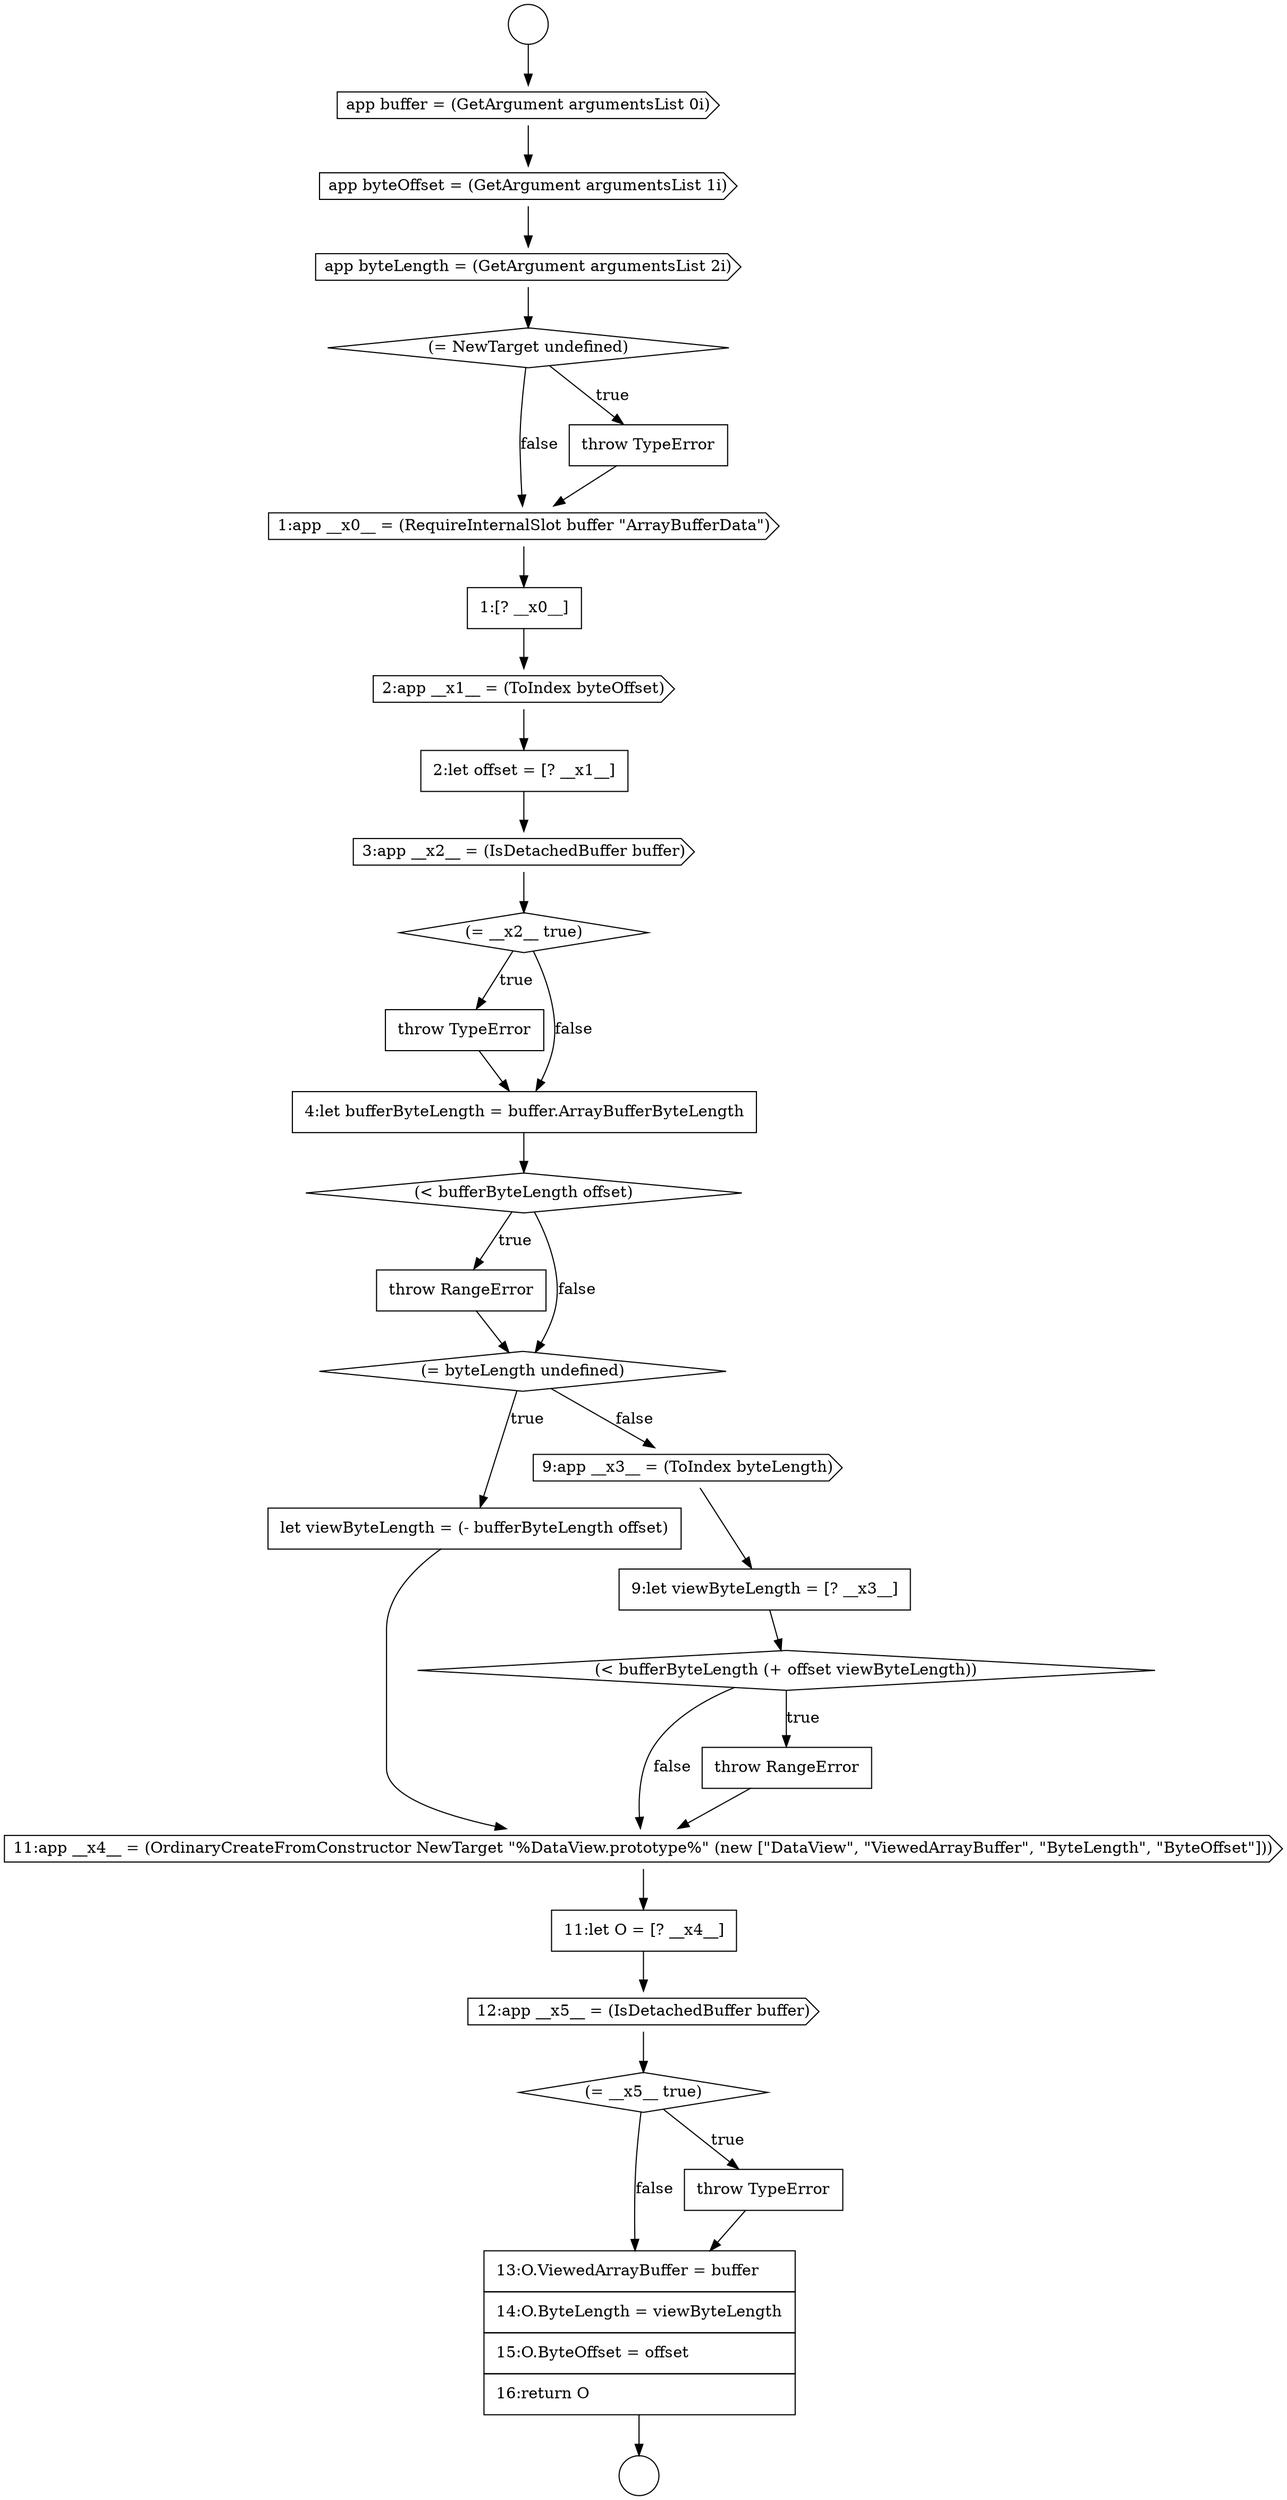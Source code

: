 digraph {
  node17759 [shape=diamond, label=<<font color="black">(&lt; bufferByteLength (+ offset viewByteLength))</font>> color="black" fillcolor="white" style=filled]
  node17751 [shape=none, margin=0, label=<<font color="black">
    <table border="0" cellborder="1" cellspacing="0" cellpadding="10">
      <tr><td align="left">throw TypeError</td></tr>
    </table>
  </font>> color="black" fillcolor="white" style=filled]
  node17747 [shape=cds, label=<<font color="black">2:app __x1__ = (ToIndex byteOffset)</font>> color="black" fillcolor="white" style=filled]
  node17752 [shape=none, margin=0, label=<<font color="black">
    <table border="0" cellborder="1" cellspacing="0" cellpadding="10">
      <tr><td align="left">4:let bufferByteLength = buffer.ArrayBufferByteLength</td></tr>
    </table>
  </font>> color="black" fillcolor="white" style=filled]
  node17748 [shape=none, margin=0, label=<<font color="black">
    <table border="0" cellborder="1" cellspacing="0" cellpadding="10">
      <tr><td align="left">2:let offset = [? __x1__]</td></tr>
    </table>
  </font>> color="black" fillcolor="white" style=filled]
  node17754 [shape=none, margin=0, label=<<font color="black">
    <table border="0" cellborder="1" cellspacing="0" cellpadding="10">
      <tr><td align="left">throw RangeError</td></tr>
    </table>
  </font>> color="black" fillcolor="white" style=filled]
  node17758 [shape=none, margin=0, label=<<font color="black">
    <table border="0" cellborder="1" cellspacing="0" cellpadding="10">
      <tr><td align="left">9:let viewByteLength = [? __x3__]</td></tr>
    </table>
  </font>> color="black" fillcolor="white" style=filled]
  node17745 [shape=cds, label=<<font color="black">1:app __x0__ = (RequireInternalSlot buffer &quot;ArrayBufferData&quot;)</font>> color="black" fillcolor="white" style=filled]
  node17750 [shape=diamond, label=<<font color="black">(= __x2__ true)</font>> color="black" fillcolor="white" style=filled]
  node17746 [shape=none, margin=0, label=<<font color="black">
    <table border="0" cellborder="1" cellspacing="0" cellpadding="10">
      <tr><td align="left">1:[? __x0__]</td></tr>
    </table>
  </font>> color="black" fillcolor="white" style=filled]
  node17766 [shape=none, margin=0, label=<<font color="black">
    <table border="0" cellborder="1" cellspacing="0" cellpadding="10">
      <tr><td align="left">13:O.ViewedArrayBuffer = buffer</td></tr>
      <tr><td align="left">14:O.ByteLength = viewByteLength</td></tr>
      <tr><td align="left">15:O.ByteOffset = offset</td></tr>
      <tr><td align="left">16:return O</td></tr>
    </table>
  </font>> color="black" fillcolor="white" style=filled]
  node17756 [shape=none, margin=0, label=<<font color="black">
    <table border="0" cellborder="1" cellspacing="0" cellpadding="10">
      <tr><td align="left">let viewByteLength = (- bufferByteLength offset)</td></tr>
    </table>
  </font>> color="black" fillcolor="white" style=filled]
  node17739 [shape=circle label=" " color="black" fillcolor="white" style=filled]
  node17755 [shape=diamond, label=<<font color="black">(= byteLength undefined)</font>> color="black" fillcolor="white" style=filled]
  node17738 [shape=circle label=" " color="black" fillcolor="white" style=filled]
  node17741 [shape=cds, label=<<font color="black">app byteOffset = (GetArgument argumentsList 1i)</font>> color="black" fillcolor="white" style=filled]
  node17742 [shape=cds, label=<<font color="black">app byteLength = (GetArgument argumentsList 2i)</font>> color="black" fillcolor="white" style=filled]
  node17763 [shape=cds, label=<<font color="black">12:app __x5__ = (IsDetachedBuffer buffer)</font>> color="black" fillcolor="white" style=filled]
  node17761 [shape=cds, label=<<font color="black">11:app __x4__ = (OrdinaryCreateFromConstructor NewTarget &quot;%DataView.prototype%&quot; (new [&quot;DataView&quot;, &quot;ViewedArrayBuffer&quot;, &quot;ByteLength&quot;, &quot;ByteOffset&quot;]))</font>> color="black" fillcolor="white" style=filled]
  node17744 [shape=none, margin=0, label=<<font color="black">
    <table border="0" cellborder="1" cellspacing="0" cellpadding="10">
      <tr><td align="left">throw TypeError</td></tr>
    </table>
  </font>> color="black" fillcolor="white" style=filled]
  node17749 [shape=cds, label=<<font color="black">3:app __x2__ = (IsDetachedBuffer buffer)</font>> color="black" fillcolor="white" style=filled]
  node17764 [shape=diamond, label=<<font color="black">(= __x5__ true)</font>> color="black" fillcolor="white" style=filled]
  node17762 [shape=none, margin=0, label=<<font color="black">
    <table border="0" cellborder="1" cellspacing="0" cellpadding="10">
      <tr><td align="left">11:let O = [? __x4__]</td></tr>
    </table>
  </font>> color="black" fillcolor="white" style=filled]
  node17760 [shape=none, margin=0, label=<<font color="black">
    <table border="0" cellborder="1" cellspacing="0" cellpadding="10">
      <tr><td align="left">throw RangeError</td></tr>
    </table>
  </font>> color="black" fillcolor="white" style=filled]
  node17743 [shape=diamond, label=<<font color="black">(= NewTarget undefined)</font>> color="black" fillcolor="white" style=filled]
  node17753 [shape=diamond, label=<<font color="black">(&lt; bufferByteLength offset)</font>> color="black" fillcolor="white" style=filled]
  node17740 [shape=cds, label=<<font color="black">app buffer = (GetArgument argumentsList 0i)</font>> color="black" fillcolor="white" style=filled]
  node17757 [shape=cds, label=<<font color="black">9:app __x3__ = (ToIndex byteLength)</font>> color="black" fillcolor="white" style=filled]
  node17765 [shape=none, margin=0, label=<<font color="black">
    <table border="0" cellborder="1" cellspacing="0" cellpadding="10">
      <tr><td align="left">throw TypeError</td></tr>
    </table>
  </font>> color="black" fillcolor="white" style=filled]
  node17743 -> node17744 [label=<<font color="black">true</font>> color="black"]
  node17743 -> node17745 [label=<<font color="black">false</font>> color="black"]
  node17759 -> node17760 [label=<<font color="black">true</font>> color="black"]
  node17759 -> node17761 [label=<<font color="black">false</font>> color="black"]
  node17751 -> node17752 [ color="black"]
  node17756 -> node17761 [ color="black"]
  node17747 -> node17748 [ color="black"]
  node17765 -> node17766 [ color="black"]
  node17740 -> node17741 [ color="black"]
  node17758 -> node17759 [ color="black"]
  node17754 -> node17755 [ color="black"]
  node17744 -> node17745 [ color="black"]
  node17749 -> node17750 [ color="black"]
  node17748 -> node17749 [ color="black"]
  node17750 -> node17751 [label=<<font color="black">true</font>> color="black"]
  node17750 -> node17752 [label=<<font color="black">false</font>> color="black"]
  node17761 -> node17762 [ color="black"]
  node17753 -> node17754 [label=<<font color="black">true</font>> color="black"]
  node17753 -> node17755 [label=<<font color="black">false</font>> color="black"]
  node17755 -> node17756 [label=<<font color="black">true</font>> color="black"]
  node17755 -> node17757 [label=<<font color="black">false</font>> color="black"]
  node17742 -> node17743 [ color="black"]
  node17746 -> node17747 [ color="black"]
  node17738 -> node17740 [ color="black"]
  node17745 -> node17746 [ color="black"]
  node17741 -> node17742 [ color="black"]
  node17766 -> node17739 [ color="black"]
  node17752 -> node17753 [ color="black"]
  node17757 -> node17758 [ color="black"]
  node17763 -> node17764 [ color="black"]
  node17762 -> node17763 [ color="black"]
  node17760 -> node17761 [ color="black"]
  node17764 -> node17765 [label=<<font color="black">true</font>> color="black"]
  node17764 -> node17766 [label=<<font color="black">false</font>> color="black"]
}
